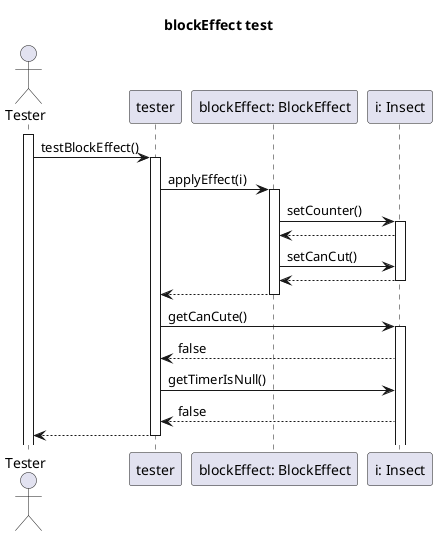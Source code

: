 @startuml blockEffect

title blockEffect test

Actor Tester as test
activate test
test -> tester: testBlockEffect()

participant "Skeleton" as tester

participant "blockEffect: BlockEffect" as speed
participant "i: Insect" as insect

activate tester

tester -> speed: applyEffect(i)
activate speed

speed->insect:setCounter()
activate insect

speed<--insect

speed->insect:setCanCut()
speed<--insect
deactivate insect

speed --> tester
deactivate speed

tester -> insect: getCanCute()
activate insect

insect -->tester:false


tester -> insect: getTimerIsNull()

insect -->tester:false


test<-- tester
deactivate tester

@enduml